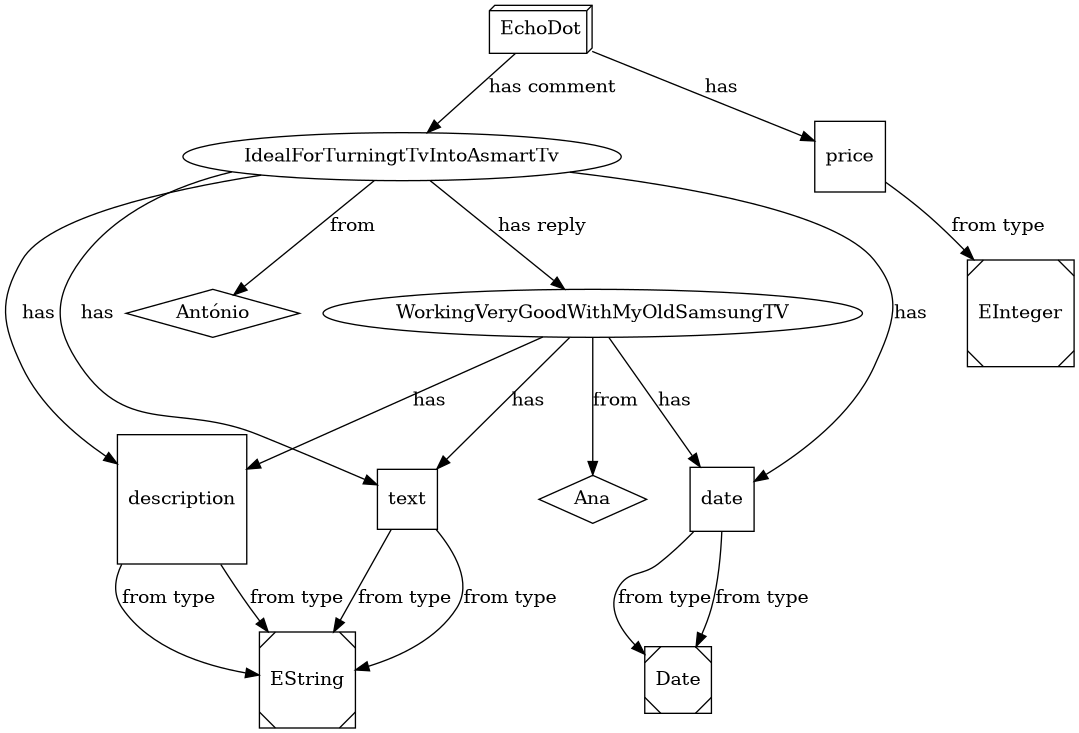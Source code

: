 @startuml
digraph model  {
EchoDot [shape=box3d];
IdealForTurningtTvIntoAsmartTv [shape=oval];
António [shape=diamond];
IdealForTurningtTvIntoAsmartTv -> António [label="from"];
text [shape=square];
EString [shape=Msquare];
IdealForTurningtTvIntoAsmartTv -> text [label="has"];
text -> EString [label="from type"];
date [shape=square];
Date [shape=Msquare];
IdealForTurningtTvIntoAsmartTv -> date [label="has"];
date -> Date [label="from type"];
description [shape=square];
EString [shape=Msquare];
IdealForTurningtTvIntoAsmartTv -> description [label="has"];
description -> EString [label="from type"];
WorkingVeryGoodWithMyOldSamsungTV [shape=oval];
IdealForTurningtTvIntoAsmartTv -> WorkingVeryGoodWithMyOldSamsungTV [label="has reply"];
Ana [shape=diamond];
WorkingVeryGoodWithMyOldSamsungTV -> Ana [label="from"];
text [shape=square];
EString [shape=Msquare];
WorkingVeryGoodWithMyOldSamsungTV -> text [label="has"];
text -> EString [label="from type"];
date [shape=square];
Date [shape=Msquare];
WorkingVeryGoodWithMyOldSamsungTV -> date [label="has"];
date -> Date [label="from type"];
description [shape=square];
EString [shape=Msquare];
WorkingVeryGoodWithMyOldSamsungTV -> description [label="has"];
description -> EString [label="from type"];
EchoDot -> IdealForTurningtTvIntoAsmartTv [label="has comment"];
price [shape=square];
EInteger [shape=Msquare];
EchoDot -> price [label="has"];
price -> EInteger [label="from type"];
}
@enduml
